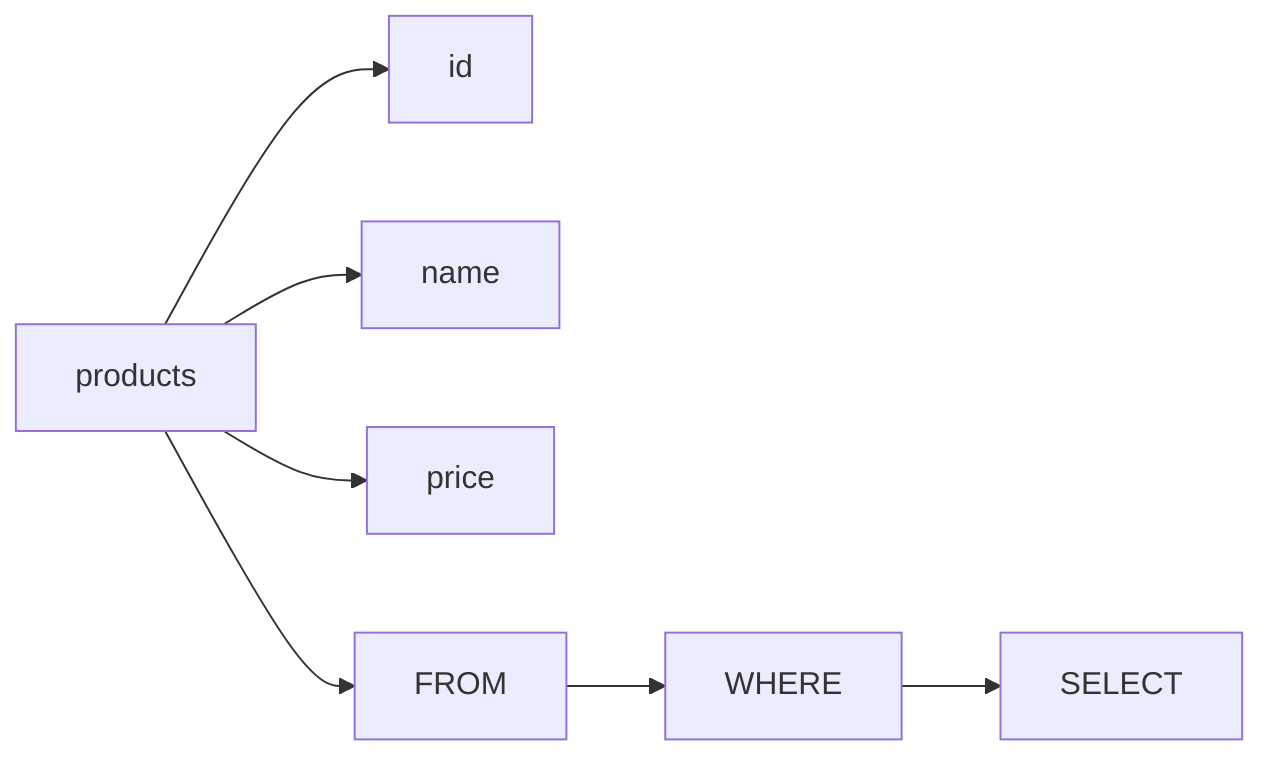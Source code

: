 flowchart LR
    node_0[products]
    node_1[id]
    node_2[name]
    node_3[price]
    node_4[FROM]
    node_5[WHERE]
    node_6[SELECT]
    node_0 --> node_1
    node_0 --> node_2
    node_0 --> node_3
    node_0 --> node_4
    node_4 --> node_5
    node_5 --> node_6